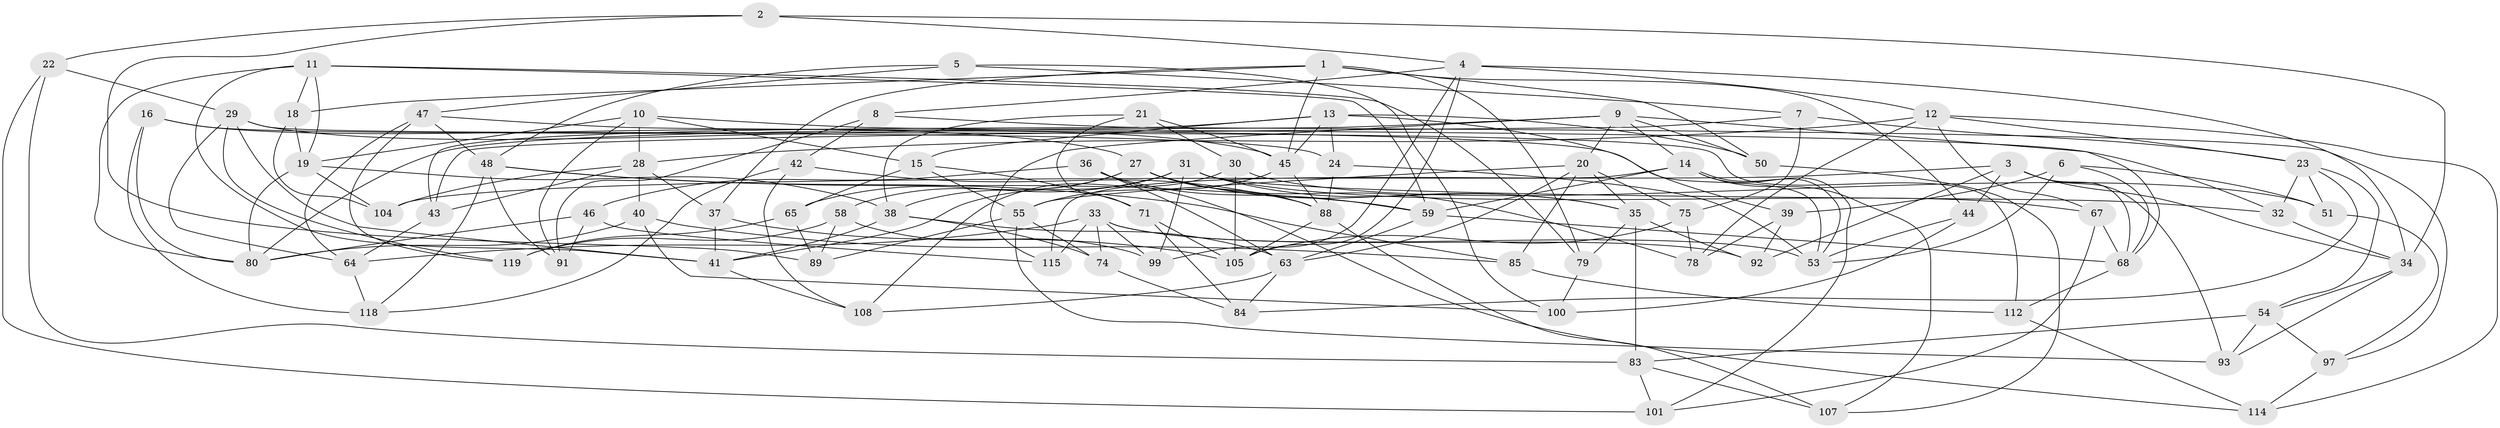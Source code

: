 // Generated by graph-tools (version 1.1) at 2025/24/03/03/25 07:24:24]
// undirected, 84 vertices, 201 edges
graph export_dot {
graph [start="1"]
  node [color=gray90,style=filled];
  1 [super="+17"];
  2;
  3 [super="+70"];
  4 [super="+103"];
  5;
  6;
  7;
  8;
  9 [super="+66"];
  10 [super="+69"];
  11 [super="+87"];
  12 [super="+82"];
  13 [super="+73"];
  14 [super="+90"];
  15 [super="+62"];
  16;
  18;
  19 [super="+26"];
  20 [super="+109"];
  21;
  22;
  23 [super="+25"];
  24;
  27 [super="+60"];
  28 [super="+111"];
  29 [super="+56"];
  30;
  31 [super="+72"];
  32;
  33 [super="+120"];
  34 [super="+52"];
  35 [super="+102"];
  36;
  37;
  38 [super="+86"];
  39;
  40;
  41 [super="+76"];
  42;
  43;
  44;
  45 [super="+95"];
  46;
  47 [super="+49"];
  48 [super="+77"];
  50;
  51;
  53 [super="+106"];
  54 [super="+61"];
  55 [super="+57"];
  58;
  59 [super="+110"];
  63 [super="+113"];
  64 [super="+94"];
  65;
  67;
  68 [super="+81"];
  71;
  74;
  75;
  78;
  79;
  80 [super="+98"];
  83 [super="+96"];
  84;
  85;
  88 [super="+117"];
  89;
  91;
  92;
  93;
  97;
  99;
  100;
  101;
  104;
  105 [super="+116"];
  107;
  108;
  112;
  114;
  115;
  118;
  119;
  1 -- 44;
  1 -- 37;
  1 -- 50;
  1 -- 18;
  1 -- 45;
  1 -- 79;
  2 -- 22;
  2 -- 34;
  2 -- 89;
  2 -- 4;
  3 -- 44;
  3 -- 104;
  3 -- 68;
  3 -- 34;
  3 -- 92;
  3 -- 93;
  4 -- 34;
  4 -- 8;
  4 -- 99;
  4 -- 12;
  4 -- 105;
  5 -- 100;
  5 -- 7;
  5 -- 48;
  5 -- 47;
  6 -- 51;
  6 -- 39;
  6 -- 68;
  6 -- 53;
  7 -- 75;
  7 -- 43;
  7 -- 23;
  8 -- 97;
  8 -- 42;
  8 -- 91;
  9 -- 20;
  9 -- 14;
  9 -- 80;
  9 -- 50;
  9 -- 115;
  9 -- 68;
  10 -- 32;
  10 -- 15 [weight=2];
  10 -- 19;
  10 -- 91;
  10 -- 28;
  11 -- 18;
  11 -- 79;
  11 -- 19;
  11 -- 80;
  11 -- 59;
  11 -- 41;
  12 -- 67;
  12 -- 78;
  12 -- 114;
  12 -- 28;
  12 -- 23;
  13 -- 50;
  13 -- 24;
  13 -- 43;
  13 -- 39;
  13 -- 15;
  13 -- 45;
  14 -- 115;
  14 -- 101;
  14 -- 107;
  14 -- 53;
  14 -- 59;
  15 -- 71;
  15 -- 55;
  15 -- 65;
  16 -- 24;
  16 -- 27;
  16 -- 80;
  16 -- 118;
  18 -- 104;
  18 -- 19;
  19 -- 104;
  19 -- 80;
  19 -- 38;
  20 -- 85;
  20 -- 35;
  20 -- 75;
  20 -- 63;
  20 -- 55;
  21 -- 45;
  21 -- 71;
  21 -- 30;
  21 -- 38;
  22 -- 83;
  22 -- 101;
  22 -- 29;
  23 -- 32;
  23 -- 54;
  23 -- 51;
  23 -- 84;
  24 -- 88;
  24 -- 53;
  27 -- 38;
  27 -- 88;
  27 -- 35;
  27 -- 58;
  27 -- 78;
  28 -- 37;
  28 -- 40;
  28 -- 43;
  28 -- 104;
  29 -- 112;
  29 -- 64;
  29 -- 41;
  29 -- 119;
  29 -- 45;
  30 -- 108;
  30 -- 105;
  30 -- 51;
  31 -- 32;
  31 -- 67;
  31 -- 65;
  31 -- 41;
  31 -- 99;
  31 -- 35;
  32 -- 34;
  33 -- 74;
  33 -- 115;
  33 -- 64;
  33 -- 99;
  33 -- 92;
  33 -- 53;
  34 -- 54;
  34 -- 93;
  35 -- 92;
  35 -- 83;
  35 -- 79;
  36 -- 114;
  36 -- 46;
  36 -- 59;
  36 -- 63;
  37 -- 105;
  37 -- 41;
  38 -- 41;
  38 -- 74;
  38 -- 63;
  39 -- 78;
  39 -- 92;
  40 -- 85;
  40 -- 100;
  40 -- 80;
  41 -- 108;
  42 -- 118;
  42 -- 108;
  42 -- 88;
  43 -- 64;
  44 -- 100;
  44 -- 53;
  45 -- 88;
  45 -- 55;
  46 -- 91;
  46 -- 115;
  46 -- 80;
  47 -- 64 [weight=2];
  47 -- 48;
  47 -- 53;
  47 -- 119;
  48 -- 85;
  48 -- 118;
  48 -- 91;
  48 -- 59;
  50 -- 107;
  51 -- 97;
  54 -- 97;
  54 -- 93;
  54 -- 83 [weight=2];
  55 -- 89;
  55 -- 74;
  55 -- 93;
  58 -- 99;
  58 -- 119;
  58 -- 89;
  59 -- 68;
  59 -- 63;
  63 -- 108;
  63 -- 84;
  64 -- 118;
  65 -- 89;
  65 -- 119;
  67 -- 101;
  67 -- 68;
  68 -- 112;
  71 -- 105;
  71 -- 84;
  74 -- 84;
  75 -- 78;
  75 -- 105;
  79 -- 100;
  83 -- 101;
  83 -- 107;
  85 -- 112;
  88 -- 107;
  88 -- 105;
  97 -- 114;
  112 -- 114;
}
